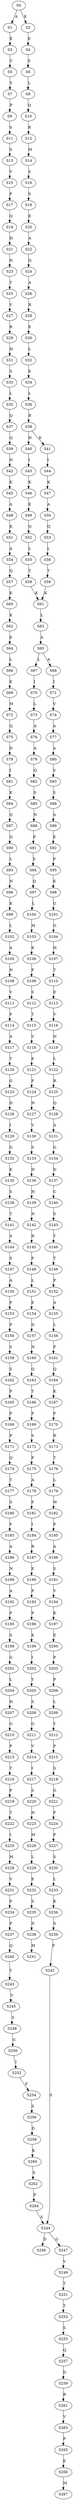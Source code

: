 strict digraph  {
	S0 -> S1 [ label = A ];
	S0 -> S2 [ label = K ];
	S1 -> S3 [ label = E ];
	S2 -> S4 [ label = E ];
	S3 -> S5 [ label = V ];
	S4 -> S6 [ label = S ];
	S5 -> S7 [ label = Y ];
	S6 -> S8 [ label = L ];
	S7 -> S9 [ label = P ];
	S8 -> S10 [ label = Q ];
	S9 -> S11 [ label = S ];
	S10 -> S12 [ label = R ];
	S11 -> S13 [ label = S ];
	S12 -> S14 [ label = M ];
	S13 -> S15 [ label = V ];
	S14 -> S16 [ label = S ];
	S15 -> S17 [ label = P ];
	S16 -> S18 [ label = S ];
	S17 -> S19 [ label = Q ];
	S18 -> S20 [ label = E ];
	S19 -> S21 [ label = H ];
	S20 -> S22 [ label = A ];
	S21 -> S23 [ label = N ];
	S22 -> S24 [ label = Q ];
	S23 -> S25 [ label = T ];
	S24 -> S26 [ label = A ];
	S25 -> S27 [ label = V ];
	S26 -> S28 [ label = R ];
	S27 -> S29 [ label = R ];
	S28 -> S30 [ label = E ];
	S29 -> S31 [ label = H ];
	S30 -> S32 [ label = L ];
	S31 -> S33 [ label = S ];
	S32 -> S34 [ label = E ];
	S33 -> S35 [ label = L ];
	S34 -> S36 [ label = L ];
	S35 -> S37 [ label = Q ];
	S36 -> S38 [ label = R ];
	S37 -> S39 [ label = Q ];
	S38 -> S40 [ label = H ];
	S38 -> S41 [ label = K ];
	S39 -> S42 [ label = N ];
	S40 -> S43 [ label = I ];
	S41 -> S44 [ label = I ];
	S42 -> S45 [ label = K ];
	S43 -> S46 [ label = K ];
	S44 -> S47 [ label = K ];
	S45 -> S48 [ label = A ];
	S46 -> S49 [ label = E ];
	S47 -> S50 [ label = A ];
	S48 -> S51 [ label = K ];
	S49 -> S52 [ label = Q ];
	S50 -> S53 [ label = Q ];
	S51 -> S54 [ label = A ];
	S52 -> S55 [ label = L ];
	S53 -> S56 [ label = L ];
	S54 -> S57 [ label = Q ];
	S55 -> S58 [ label = T ];
	S56 -> S59 [ label = T ];
	S57 -> S60 [ label = K ];
	S58 -> S61 [ label = K ];
	S59 -> S61 [ label = K ];
	S60 -> S62 [ label = K ];
	S61 -> S63 [ label = L ];
	S62 -> S64 [ label = E ];
	S63 -> S65 [ label = A ];
	S64 -> S66 [ label = L ];
	S65 -> S67 [ label = L ];
	S65 -> S68 [ label = A ];
	S66 -> S69 [ label = E ];
	S67 -> S70 [ label = I ];
	S68 -> S71 [ label = I ];
	S69 -> S72 [ label = M ];
	S70 -> S73 [ label = L ];
	S71 -> S74 [ label = V ];
	S72 -> S75 [ label = Q ];
	S73 -> S76 [ label = A ];
	S74 -> S77 [ label = A ];
	S75 -> S78 [ label = D ];
	S76 -> S79 [ label = A ];
	S77 -> S80 [ label = A ];
	S78 -> S81 [ label = I ];
	S79 -> S82 [ label = Q ];
	S80 -> S83 [ label = S ];
	S81 -> S84 [ label = K ];
	S82 -> S85 [ label = S ];
	S83 -> S86 [ label = S ];
	S84 -> S87 [ label = Q ];
	S85 -> S88 [ label = N ];
	S86 -> S89 [ label = A ];
	S87 -> S90 [ label = Q ];
	S88 -> S91 [ label = P ];
	S89 -> S92 [ label = E ];
	S90 -> S93 [ label = L ];
	S91 -> S94 [ label = S ];
	S92 -> S95 [ label = P ];
	S93 -> S96 [ label = N ];
	S94 -> S97 [ label = Q ];
	S95 -> S98 [ label = K ];
	S96 -> S99 [ label = K ];
	S97 -> S100 [ label = L ];
	S98 -> S101 [ label = G ];
	S99 -> S102 [ label = L ];
	S100 -> S103 [ label = M ];
	S101 -> S104 [ label = G ];
	S102 -> S105 [ label = A ];
	S103 -> S106 [ label = K ];
	S104 -> S107 [ label = H ];
	S105 -> S108 [ label = N ];
	S106 -> S109 [ label = P ];
	S107 -> S110 [ label = T ];
	S108 -> S111 [ label = V ];
	S109 -> S112 [ label = S ];
	S110 -> S113 [ label = E ];
	S111 -> S114 [ label = F ];
	S112 -> S115 [ label = T ];
	S113 -> S116 [ label = V ];
	S114 -> S117 [ label = A ];
	S115 -> S118 [ label = V ];
	S116 -> S119 [ label = N ];
	S117 -> S120 [ label = T ];
	S118 -> S121 [ label = E ];
	S119 -> S122 [ label = L ];
	S120 -> S123 [ label = G ];
	S121 -> S124 [ label = F ];
	S122 -> S125 [ label = R ];
	S123 -> S126 [ label = D ];
	S124 -> S127 [ label = N ];
	S125 -> S128 [ label = Q ];
	S126 -> S129 [ label = I ];
	S127 -> S130 [ label = V ];
	S128 -> S131 [ label = A ];
	S129 -> S132 [ label = G ];
	S130 -> S133 [ label = S ];
	S131 -> S134 [ label = G ];
	S132 -> S135 [ label = K ];
	S133 -> S136 [ label = H ];
	S134 -> S137 [ label = D ];
	S135 -> S138 [ label = S ];
	S136 -> S139 [ label = H ];
	S137 -> S140 [ label = C ];
	S138 -> S141 [ label = T ];
	S139 -> S142 [ label = N ];
	S140 -> S143 [ label = S ];
	S141 -> S144 [ label = S ];
	S142 -> S145 [ label = R ];
	S143 -> S146 [ label = T ];
	S144 -> S147 [ label = S ];
	S145 -> S148 [ label = P ];
	S146 -> S149 [ label = T ];
	S147 -> S150 [ label = A ];
	S148 -> S151 [ label = L ];
	S149 -> S152 [ label = P ];
	S150 -> S153 [ label = P ];
	S151 -> S154 [ label = E ];
	S152 -> S155 [ label = A ];
	S153 -> S156 [ label = P ];
	S154 -> S157 [ label = D ];
	S155 -> S158 [ label = L ];
	S156 -> S159 [ label = S ];
	S157 -> S160 [ label = N ];
	S158 -> S161 [ label = P ];
	S159 -> S162 [ label = S ];
	S160 -> S163 [ label = Q ];
	S161 -> S164 [ label = Q ];
	S162 -> S165 [ label = P ];
	S163 -> S166 [ label = T ];
	S164 -> S167 [ label = K ];
	S165 -> S168 [ label = P ];
	S166 -> S169 [ label = F ];
	S167 -> S170 [ label = F ];
	S168 -> S171 [ label = P ];
	S169 -> S172 [ label = S ];
	S170 -> S173 [ label = R ];
	S171 -> S174 [ label = Q ];
	S172 -> S175 [ label = P ];
	S173 -> S176 [ label = T ];
	S174 -> S177 [ label = T ];
	S175 -> S178 [ label = A ];
	S176 -> S179 [ label = L ];
	S177 -> S180 [ label = S ];
	S178 -> S181 [ label = F ];
	S179 -> S182 [ label = W ];
	S180 -> S183 [ label = F ];
	S181 -> S184 [ label = I ];
	S182 -> S185 [ label = P ];
	S183 -> S186 [ label = A ];
	S184 -> S187 [ label = R ];
	S185 -> S188 [ label = A ];
	S186 -> S189 [ label = N ];
	S187 -> S190 [ label = E ];
	S188 -> S191 [ label = S ];
	S189 -> S192 [ label = A ];
	S190 -> S193 [ label = P ];
	S191 -> S194 [ label = V ];
	S192 -> S195 [ label = P ];
	S193 -> S196 [ label = P ];
	S194 -> S197 [ label = K ];
	S195 -> S198 [ label = S ];
	S196 -> S199 [ label = K ];
	S197 -> S200 [ label = E ];
	S198 -> S201 [ label = G ];
	S199 -> S202 [ label = I ];
	S200 -> S203 [ label = P ];
	S201 -> S204 [ label = L ];
	S202 -> S205 [ label = Y ];
	S203 -> S206 [ label = P ];
	S204 -> S207 [ label = H ];
	S205 -> S208 [ label = S ];
	S206 -> S209 [ label = L ];
	S207 -> S210 [ label = G ];
	S208 -> S211 [ label = G ];
	S209 -> S212 [ label = Y ];
	S210 -> S213 [ label = P ];
	S211 -> S214 [ label = V ];
	S212 -> S215 [ label = F ];
	S213 -> S216 [ label = T ];
	S214 -> S217 [ label = I ];
	S215 -> S218 [ label = S ];
	S216 -> S219 [ label = P ];
	S217 -> S220 [ label = S ];
	S218 -> S221 [ label = G ];
	S219 -> S222 [ label = T ];
	S220 -> S223 [ label = H ];
	S221 -> S224 [ label = F ];
	S222 -> S225 [ label = I ];
	S223 -> S226 [ label = M ];
	S224 -> S227 [ label = F ];
	S225 -> S228 [ label = M ];
	S226 -> S229 [ label = L ];
	S227 -> S230 [ label = S ];
	S228 -> S231 [ label = V ];
	S229 -> S232 [ label = E ];
	S230 -> S233 [ label = L ];
	S231 -> S234 [ label = P ];
	S232 -> S235 [ label = S ];
	S233 -> S236 [ label = K ];
	S234 -> S237 [ label = P ];
	S235 -> S238 [ label = D ];
	S236 -> S239 [ label = S ];
	S237 -> S240 [ label = Q ];
	S238 -> S241 [ label = M ];
	S239 -> S242 [ label = P ];
	S240 -> S243 [ label = Y ];
	S242 -> S244 [ label = S ];
	S243 -> S245 [ label = Y ];
	S244 -> S246 [ label = D ];
	S244 -> S247 [ label = G ];
	S245 -> S248 [ label = S ];
	S247 -> S249 [ label = V ];
	S248 -> S250 [ label = G ];
	S249 -> S251 [ label = T ];
	S250 -> S252 [ label = I ];
	S251 -> S253 [ label = T ];
	S252 -> S254 [ label = F ];
	S253 -> S255 [ label = S ];
	S254 -> S256 [ label = S ];
	S255 -> S257 [ label = Q ];
	S256 -> S258 [ label = D ];
	S257 -> S259 [ label = D ];
	S258 -> S260 [ label = K ];
	S259 -> S261 [ label = R ];
	S260 -> S262 [ label = S ];
	S261 -> S263 [ label = V ];
	S262 -> S264 [ label = P ];
	S263 -> S265 [ label = P ];
	S264 -> S244 [ label = S ];
	S265 -> S266 [ label = E ];
	S266 -> S267 [ label = M ];
}
